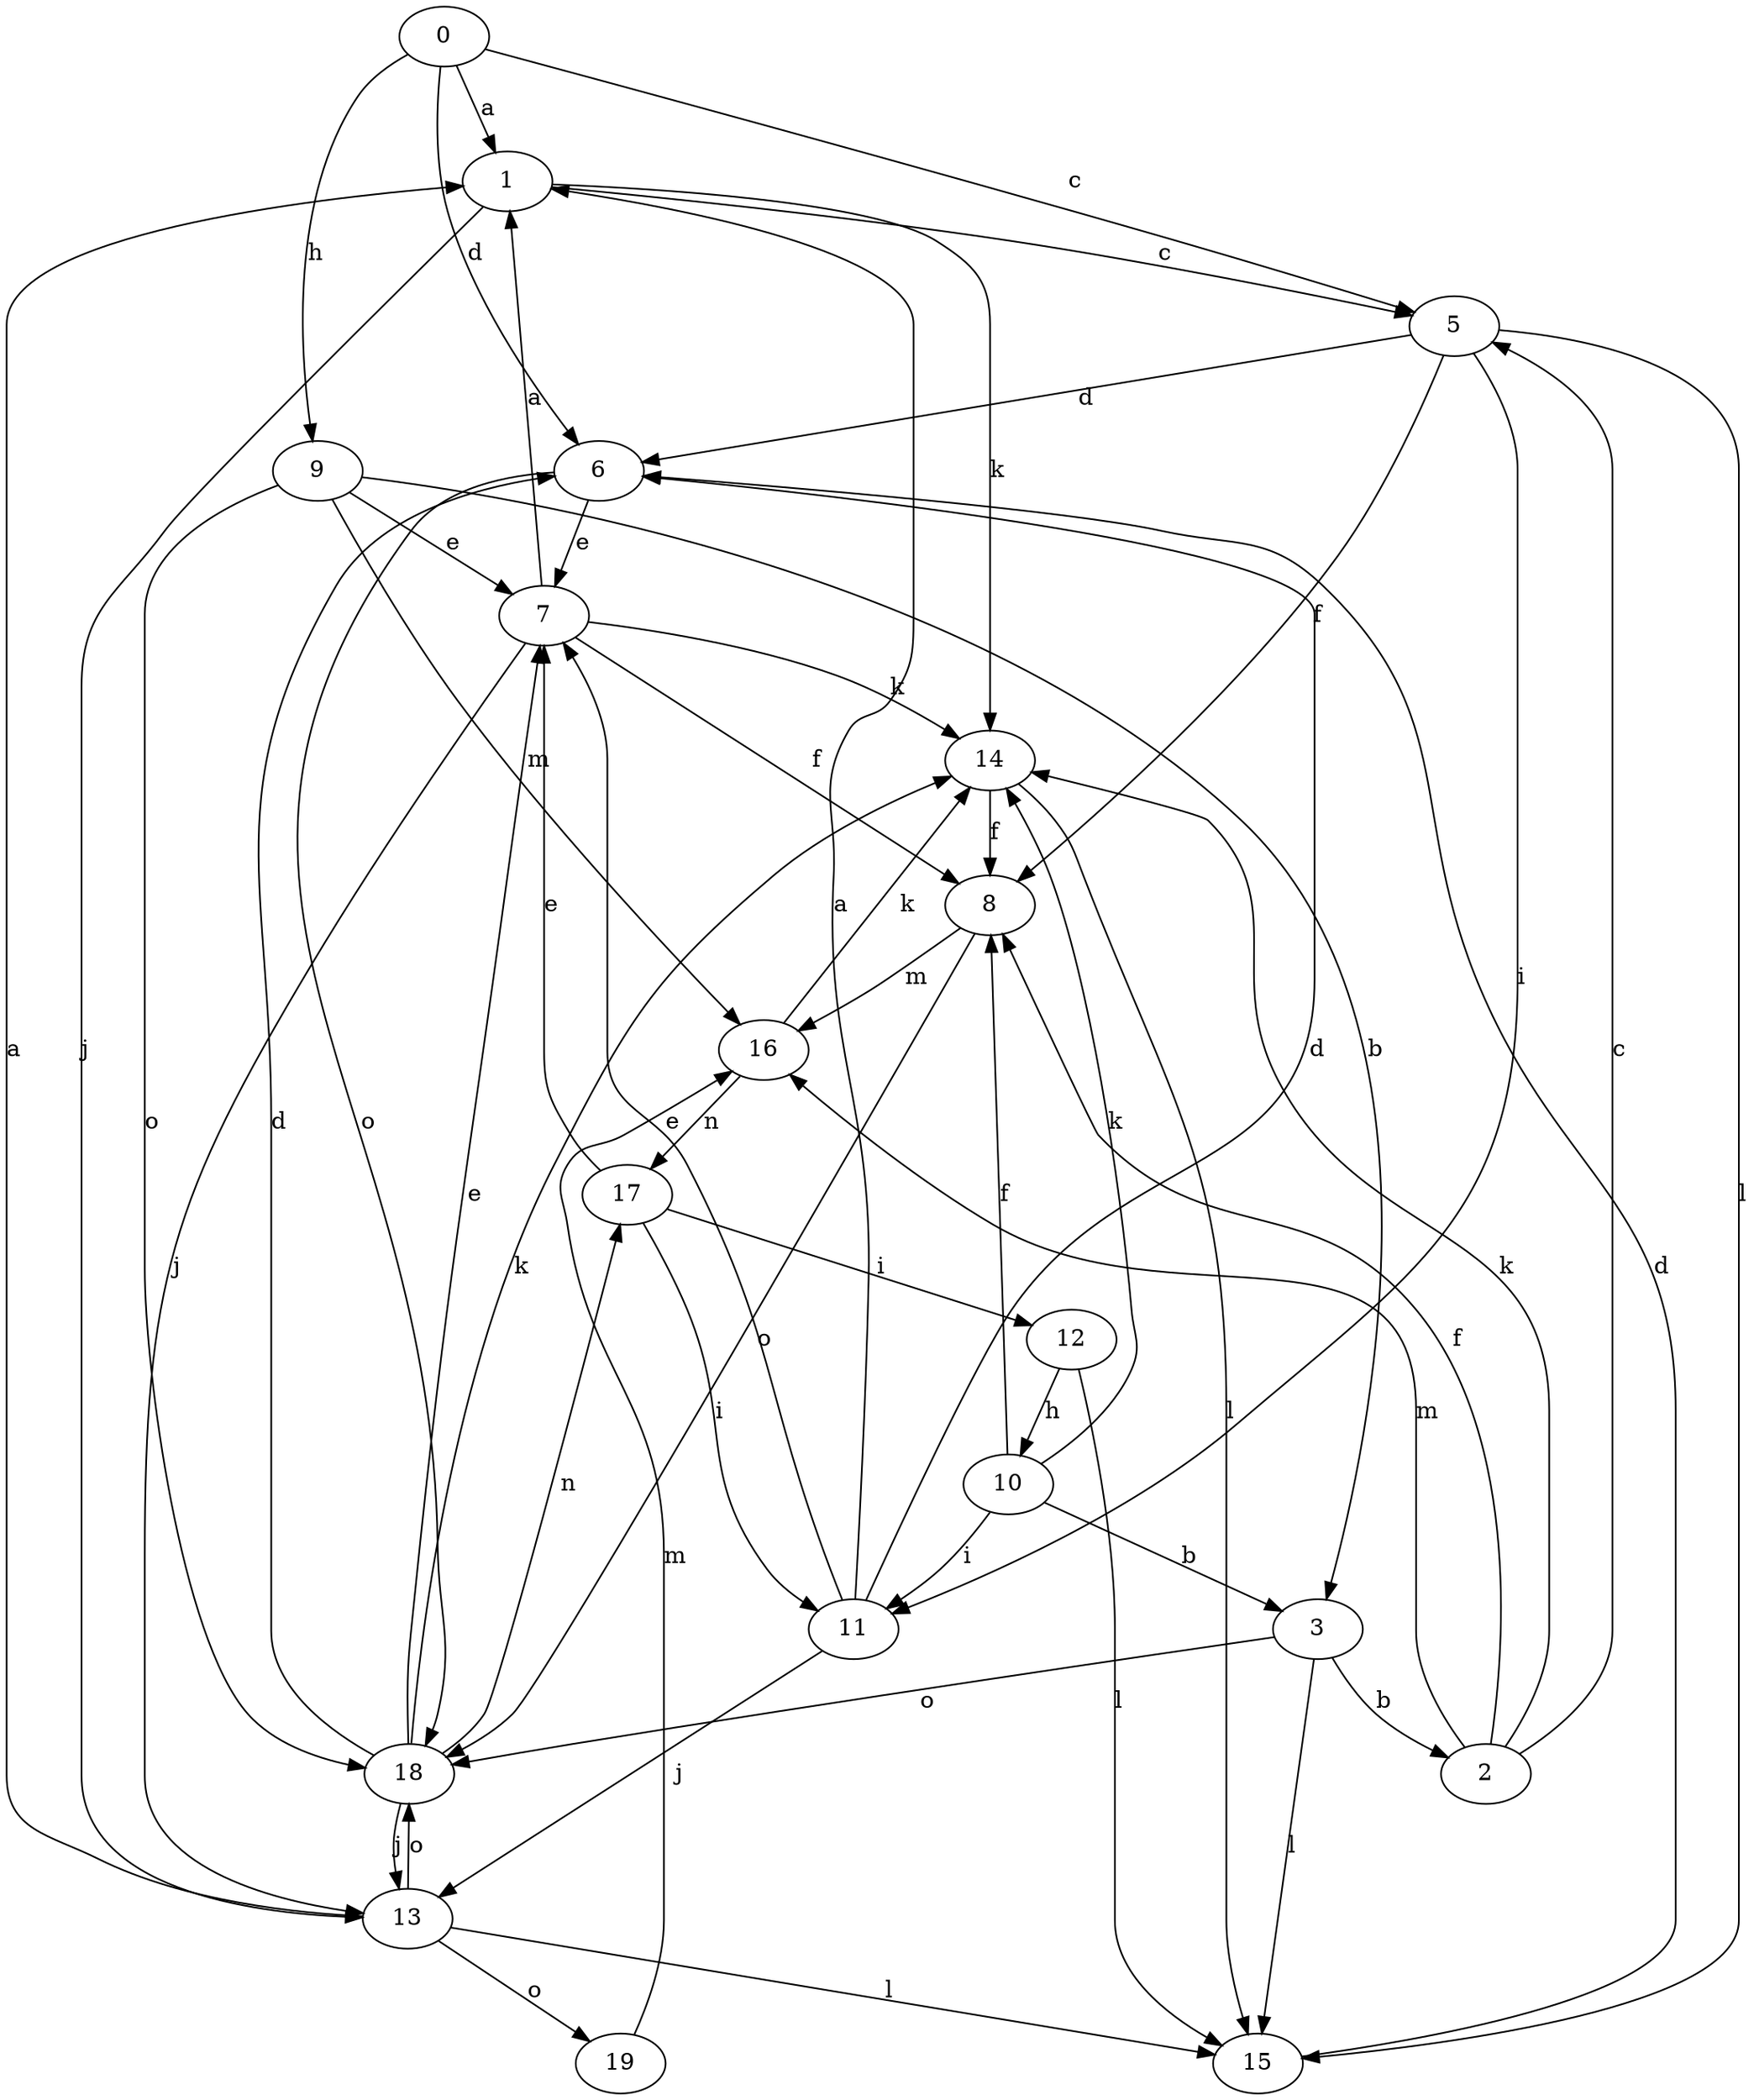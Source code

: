 strict digraph  {
1;
2;
3;
5;
6;
7;
8;
9;
10;
11;
0;
12;
13;
14;
15;
16;
17;
18;
19;
1 -> 5  [label=c];
1 -> 13  [label=j];
1 -> 14  [label=k];
2 -> 5  [label=c];
2 -> 8  [label=f];
2 -> 14  [label=k];
2 -> 16  [label=m];
3 -> 2  [label=b];
3 -> 15  [label=l];
3 -> 18  [label=o];
5 -> 6  [label=d];
5 -> 8  [label=f];
5 -> 11  [label=i];
5 -> 15  [label=l];
6 -> 7  [label=e];
6 -> 18  [label=o];
7 -> 1  [label=a];
7 -> 8  [label=f];
7 -> 13  [label=j];
7 -> 14  [label=k];
8 -> 16  [label=m];
8 -> 18  [label=o];
9 -> 3  [label=b];
9 -> 7  [label=e];
9 -> 16  [label=m];
9 -> 18  [label=o];
10 -> 3  [label=b];
10 -> 8  [label=f];
10 -> 11  [label=i];
10 -> 14  [label=k];
11 -> 1  [label=a];
11 -> 6  [label=d];
11 -> 7  [label=e];
11 -> 13  [label=j];
0 -> 1  [label=a];
0 -> 5  [label=c];
0 -> 6  [label=d];
0 -> 9  [label=h];
12 -> 10  [label=h];
12 -> 15  [label=l];
13 -> 1  [label=a];
13 -> 15  [label=l];
13 -> 18  [label=o];
13 -> 19  [label=o];
14 -> 8  [label=f];
14 -> 15  [label=l];
15 -> 6  [label=d];
16 -> 14  [label=k];
16 -> 17  [label=n];
17 -> 7  [label=e];
17 -> 11  [label=i];
17 -> 12  [label=i];
18 -> 6  [label=d];
18 -> 7  [label=e];
18 -> 13  [label=j];
18 -> 14  [label=k];
18 -> 17  [label=n];
19 -> 16  [label=m];
}
